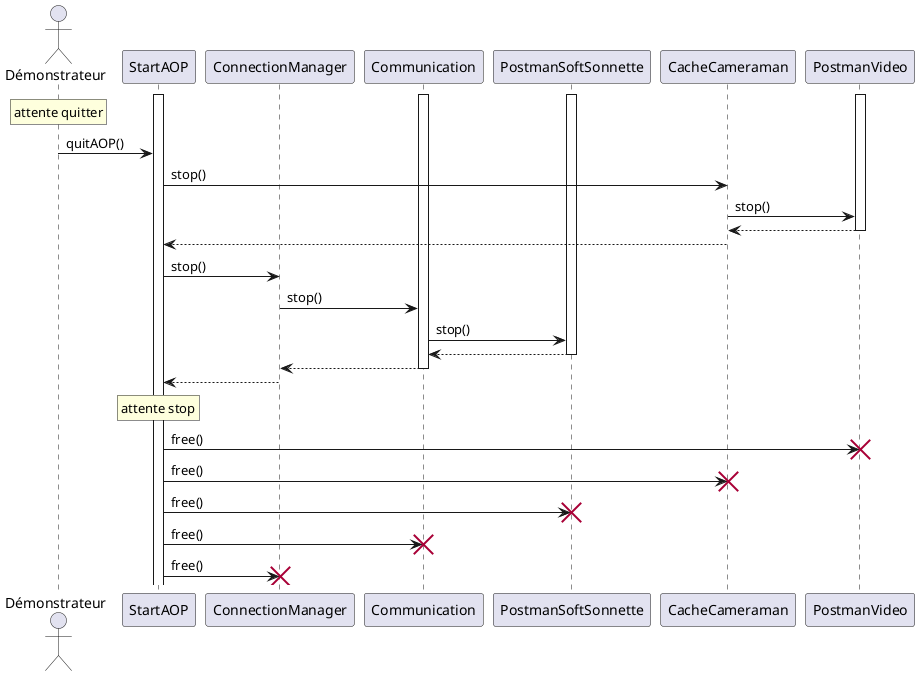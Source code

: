 @startuml

actor Démonstrateur

participant StartAOP
participant ConnectionManager
participant Communication
participant PostmanSoftSonnette
participant CacheCameraman
participant PostmanVideo

activate StartAOP
activate Communication
activate PostmanSoftSonnette
activate PostmanVideo


rnote over Démonstrateur
attente quitter
end note

Démonstrateur -> StartAOP: quitAOP()

StartAOP -> CacheCameraman : stop()
CacheCameraman -> PostmanVideo : stop()
PostmanVideo --> CacheCameraman :
deactivate PostmanVideo
CacheCameraman --> StartAOP :

StartAOP -> ConnectionManager : stop()
ConnectionManager -> Communication : stop()
Communication -> PostmanSoftSonnette : stop()
PostmanSoftSonnette --> Communication:
deactivate PostmanSoftSonnette
Communication --> ConnectionManager :
deactivate Communication
ConnectionManager --> StartAOP :

rnote over StartAOP
attente stop
end note

StartAOP -> PostmanVideo : free()
destroy PostmanVideo
StartAOP -> CacheCameraman : free()
destroy CacheCameraman
StartAOP -> PostmanSoftSonnette : free()
destroy PostmanSoftSonnette
StartAOP -> Communication : free()
destroy Communication
StartAOP -> ConnectionManager : free()
destroy ConnectionManager

@enduml